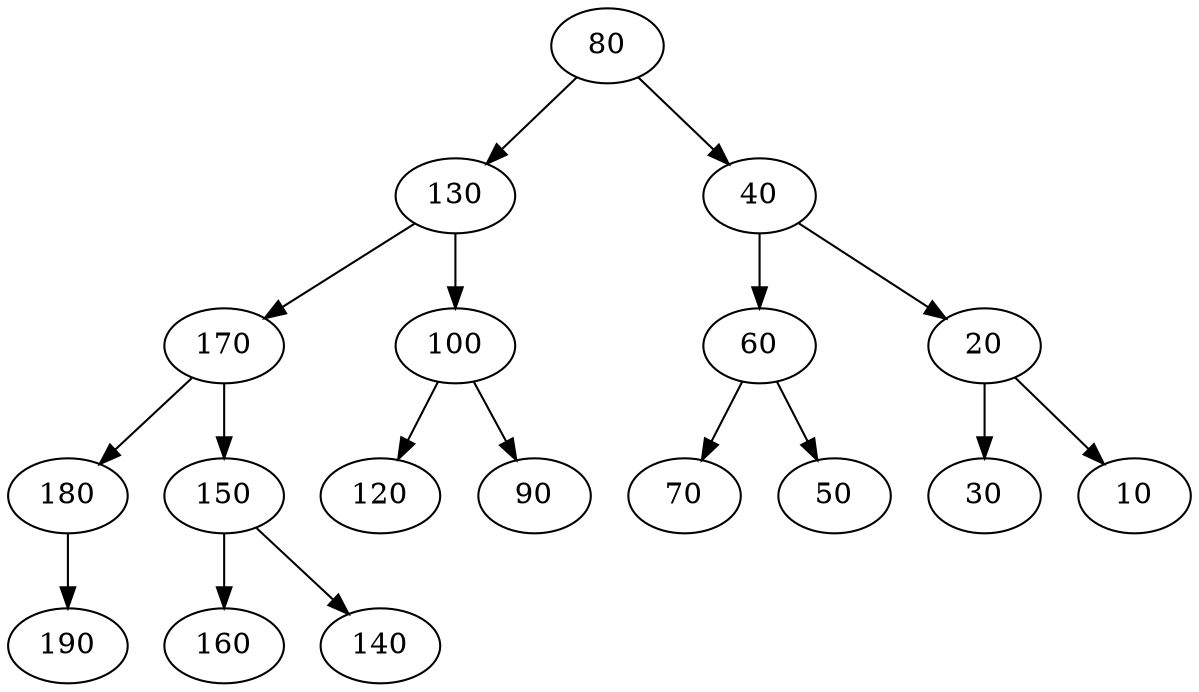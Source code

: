 digraph G {
80 -> 130
130 -> 170
170 -> 180
180 -> 190
170 -> 150
150 -> 160
150 -> 140
130 -> 100
100 -> 120
100 -> 90
80 -> 40
40 -> 60
60 -> 70
60 -> 50
40 -> 20
20 -> 30
20 -> 10
}